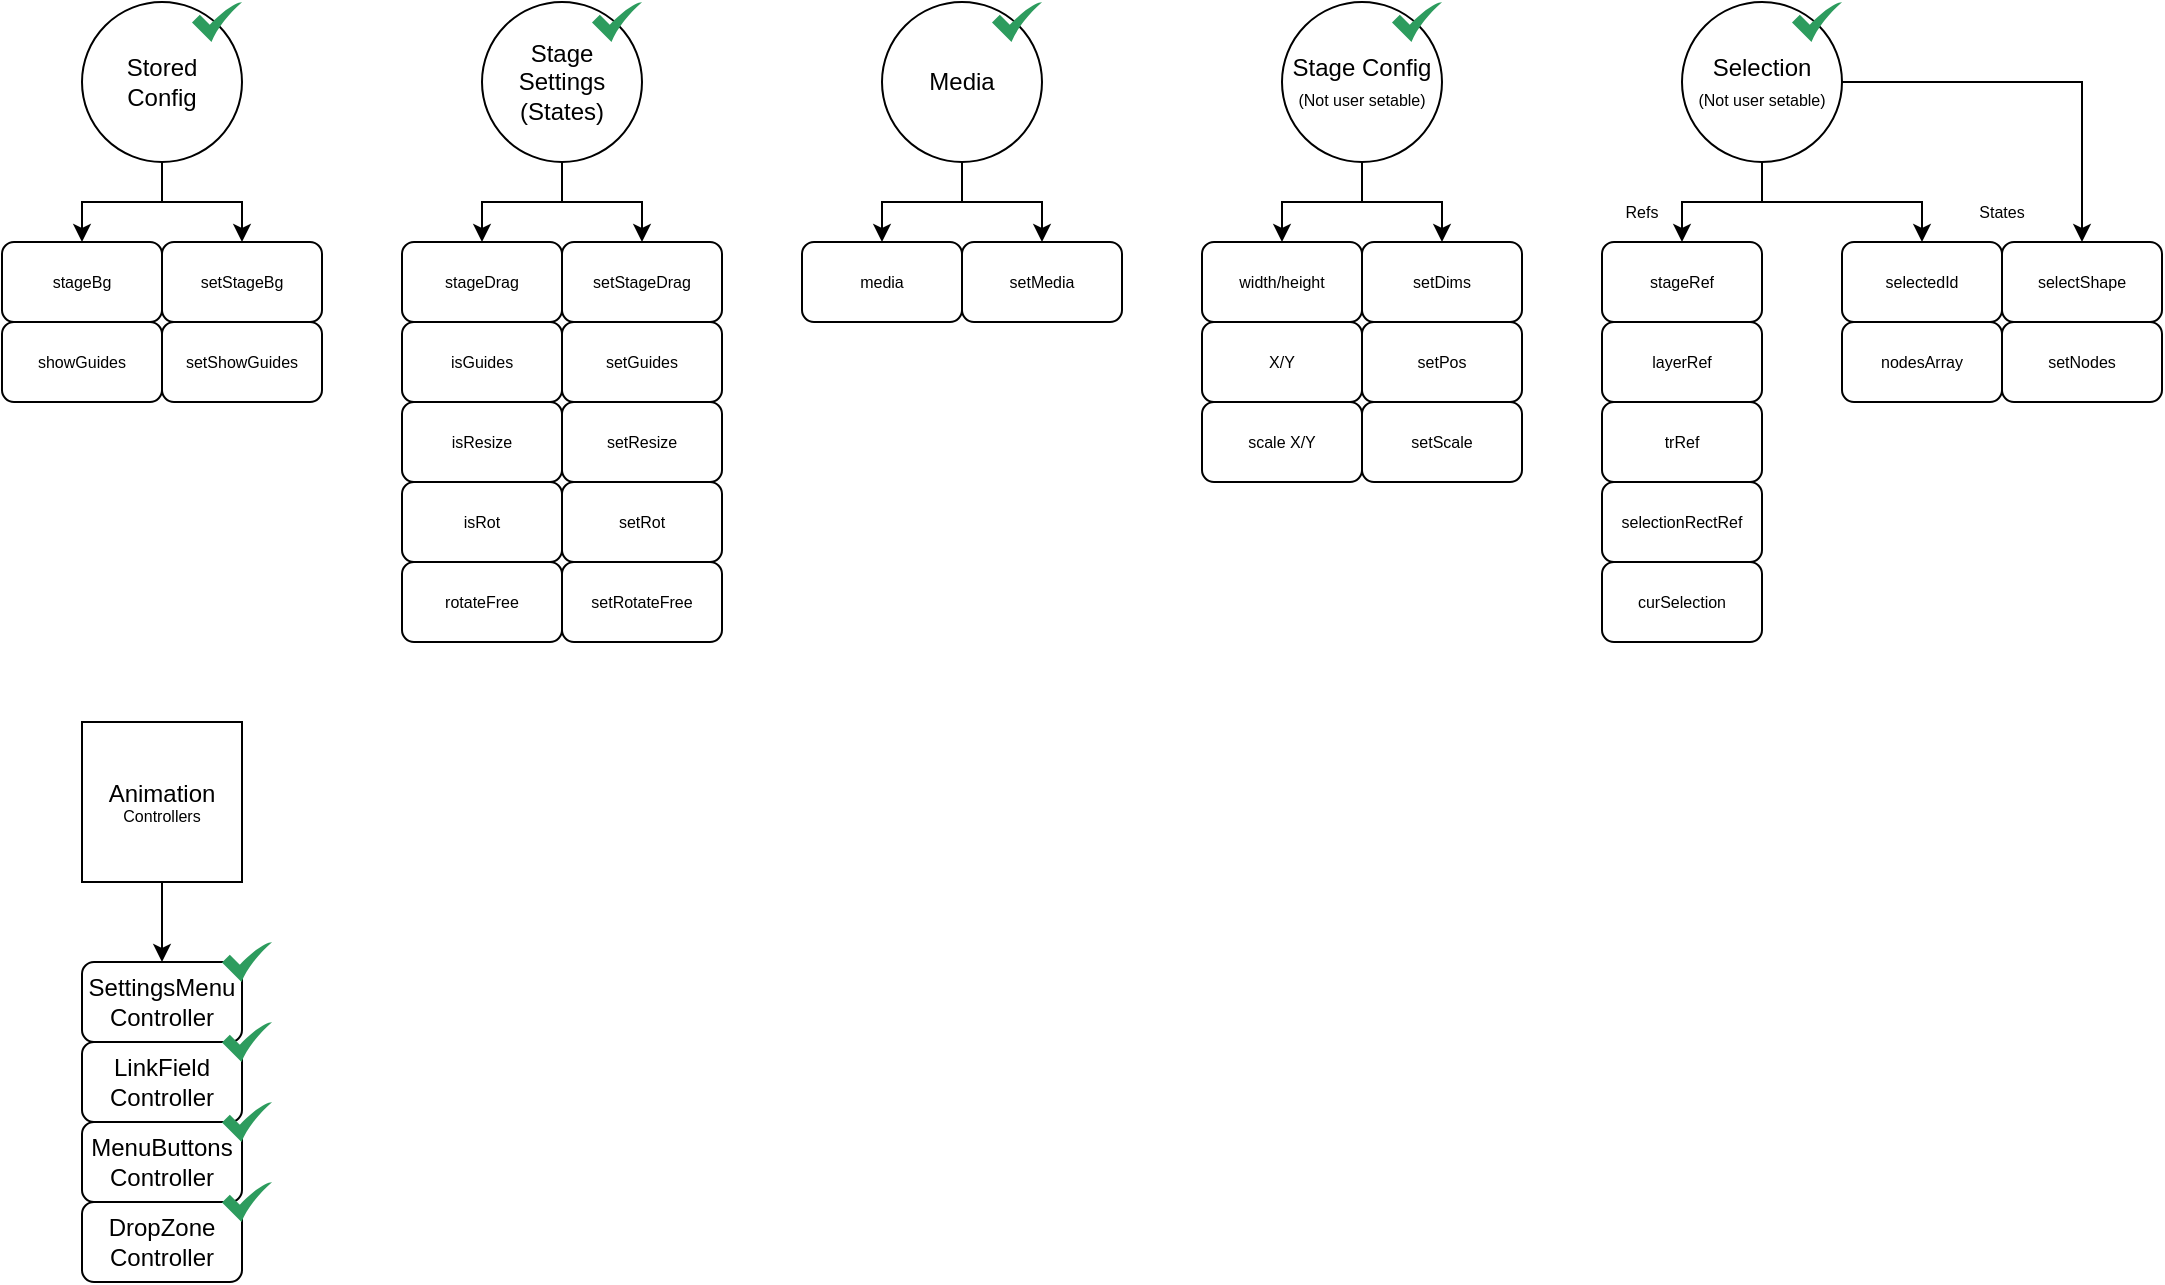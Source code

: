 <mxfile>
    <diagram id="p5CkuB5yCoUadyFJ2r1V" name="Page-1">
        <mxGraphModel dx="660" dy="614" grid="1" gridSize="10" guides="1" tooltips="1" connect="1" arrows="1" fold="1" page="0" pageScale="1" pageWidth="850" pageHeight="1100" background="none" math="0" shadow="0">
            <root>
                <mxCell id="0"/>
                <mxCell id="1" parent="0"/>
                <mxCell id="afoW45hHxaWLcfI0gZBS-33" style="edgeStyle=orthogonalEdgeStyle;rounded=0;orthogonalLoop=1;jettySize=auto;html=1;entryX=0.5;entryY=0;entryDx=0;entryDy=0;fontSize=8;" parent="1" source="afoW45hHxaWLcfI0gZBS-1" target="afoW45hHxaWLcfI0gZBS-31" edge="1">
                    <mxGeometry relative="1" as="geometry"/>
                </mxCell>
                <mxCell id="afoW45hHxaWLcfI0gZBS-34" style="edgeStyle=orthogonalEdgeStyle;rounded=0;orthogonalLoop=1;jettySize=auto;html=1;entryX=0.5;entryY=0;entryDx=0;entryDy=0;fontSize=8;" parent="1" source="afoW45hHxaWLcfI0gZBS-1" target="afoW45hHxaWLcfI0gZBS-32" edge="1">
                    <mxGeometry relative="1" as="geometry"/>
                </mxCell>
                <mxCell id="afoW45hHxaWLcfI0gZBS-1" value="Stored&lt;br&gt;Config" style="ellipse;whiteSpace=wrap;html=1;aspect=fixed;" parent="1" vertex="1">
                    <mxGeometry x="40" y="200" width="80" height="80" as="geometry"/>
                </mxCell>
                <mxCell id="afoW45hHxaWLcfI0gZBS-41" style="edgeStyle=orthogonalEdgeStyle;rounded=0;orthogonalLoop=1;jettySize=auto;html=1;entryX=0.5;entryY=0;entryDx=0;entryDy=0;fontSize=8;" parent="1" source="afoW45hHxaWLcfI0gZBS-2" target="afoW45hHxaWLcfI0gZBS-37" edge="1">
                    <mxGeometry relative="1" as="geometry"/>
                </mxCell>
                <mxCell id="afoW45hHxaWLcfI0gZBS-42" style="edgeStyle=orthogonalEdgeStyle;rounded=0;orthogonalLoop=1;jettySize=auto;html=1;entryX=0.5;entryY=0;entryDx=0;entryDy=0;fontSize=8;" parent="1" source="afoW45hHxaWLcfI0gZBS-2" target="afoW45hHxaWLcfI0gZBS-38" edge="1">
                    <mxGeometry relative="1" as="geometry"/>
                </mxCell>
                <mxCell id="afoW45hHxaWLcfI0gZBS-2" value="Stage Settings&lt;br&gt;(States)" style="ellipse;whiteSpace=wrap;html=1;aspect=fixed;" parent="1" vertex="1">
                    <mxGeometry x="240" y="200" width="80" height="80" as="geometry"/>
                </mxCell>
                <mxCell id="afoW45hHxaWLcfI0gZBS-29" style="edgeStyle=orthogonalEdgeStyle;rounded=0;orthogonalLoop=1;jettySize=auto;html=1;entryX=0.5;entryY=0;entryDx=0;entryDy=0;fontSize=8;" parent="1" source="afoW45hHxaWLcfI0gZBS-3" target="afoW45hHxaWLcfI0gZBS-27" edge="1">
                    <mxGeometry relative="1" as="geometry"/>
                </mxCell>
                <mxCell id="afoW45hHxaWLcfI0gZBS-30" style="edgeStyle=orthogonalEdgeStyle;rounded=0;orthogonalLoop=1;jettySize=auto;html=1;entryX=0.5;entryY=0;entryDx=0;entryDy=0;fontSize=8;" parent="1" source="afoW45hHxaWLcfI0gZBS-3" target="afoW45hHxaWLcfI0gZBS-28" edge="1">
                    <mxGeometry relative="1" as="geometry"/>
                </mxCell>
                <mxCell id="afoW45hHxaWLcfI0gZBS-3" value="Media" style="ellipse;whiteSpace=wrap;html=1;aspect=fixed;" parent="1" vertex="1">
                    <mxGeometry x="440" y="200" width="80" height="80" as="geometry"/>
                </mxCell>
                <mxCell id="afoW45hHxaWLcfI0gZBS-56" style="edgeStyle=orthogonalEdgeStyle;rounded=0;orthogonalLoop=1;jettySize=auto;html=1;entryX=0.5;entryY=0;entryDx=0;entryDy=0;fontSize=8;" parent="1" source="afoW45hHxaWLcfI0gZBS-4" target="afoW45hHxaWLcfI0gZBS-49" edge="1">
                    <mxGeometry relative="1" as="geometry"/>
                </mxCell>
                <mxCell id="afoW45hHxaWLcfI0gZBS-57" style="edgeStyle=orthogonalEdgeStyle;rounded=0;orthogonalLoop=1;jettySize=auto;html=1;entryX=0.5;entryY=0;entryDx=0;entryDy=0;fontSize=8;" parent="1" source="afoW45hHxaWLcfI0gZBS-4" target="afoW45hHxaWLcfI0gZBS-50" edge="1">
                    <mxGeometry relative="1" as="geometry"/>
                </mxCell>
                <mxCell id="afoW45hHxaWLcfI0gZBS-4" value="Stage Config &lt;font style=&quot;font-size: 8px&quot;&gt;(Not user setable)&lt;/font&gt;" style="ellipse;whiteSpace=wrap;html=1;aspect=fixed;" parent="1" vertex="1">
                    <mxGeometry x="640" y="200" width="80" height="80" as="geometry"/>
                </mxCell>
                <mxCell id="afoW45hHxaWLcfI0gZBS-27" value="media" style="rounded=1;whiteSpace=wrap;html=1;fontSize=8;" parent="1" vertex="1">
                    <mxGeometry x="400" y="320" width="80" height="40" as="geometry"/>
                </mxCell>
                <mxCell id="afoW45hHxaWLcfI0gZBS-28" value="setMedia" style="rounded=1;whiteSpace=wrap;html=1;fontSize=8;" parent="1" vertex="1">
                    <mxGeometry x="480" y="320" width="80" height="40" as="geometry"/>
                </mxCell>
                <mxCell id="afoW45hHxaWLcfI0gZBS-31" value="stageBg" style="rounded=1;whiteSpace=wrap;html=1;fontSize=8;" parent="1" vertex="1">
                    <mxGeometry y="320" width="80" height="40" as="geometry"/>
                </mxCell>
                <mxCell id="afoW45hHxaWLcfI0gZBS-32" value="setStageBg" style="rounded=1;whiteSpace=wrap;html=1;fontSize=8;" parent="1" vertex="1">
                    <mxGeometry x="80" y="320" width="80" height="40" as="geometry"/>
                </mxCell>
                <mxCell id="afoW45hHxaWLcfI0gZBS-35" value="showGuides" style="rounded=1;whiteSpace=wrap;html=1;fontSize=8;" parent="1" vertex="1">
                    <mxGeometry y="360" width="80" height="40" as="geometry"/>
                </mxCell>
                <mxCell id="afoW45hHxaWLcfI0gZBS-36" value="setShowGuides" style="rounded=1;whiteSpace=wrap;html=1;fontSize=8;" parent="1" vertex="1">
                    <mxGeometry x="80" y="360" width="80" height="40" as="geometry"/>
                </mxCell>
                <mxCell id="afoW45hHxaWLcfI0gZBS-37" value="stageDrag" style="rounded=1;whiteSpace=wrap;html=1;fontSize=8;" parent="1" vertex="1">
                    <mxGeometry x="200" y="320" width="80" height="40" as="geometry"/>
                </mxCell>
                <mxCell id="afoW45hHxaWLcfI0gZBS-38" value="setStageDrag" style="rounded=1;whiteSpace=wrap;html=1;fontSize=8;" parent="1" vertex="1">
                    <mxGeometry x="280" y="320" width="80" height="40" as="geometry"/>
                </mxCell>
                <mxCell id="afoW45hHxaWLcfI0gZBS-39" value="isGuides" style="rounded=1;whiteSpace=wrap;html=1;fontSize=8;" parent="1" vertex="1">
                    <mxGeometry x="200" y="360" width="80" height="40" as="geometry"/>
                </mxCell>
                <mxCell id="afoW45hHxaWLcfI0gZBS-40" value="setGuides" style="rounded=1;whiteSpace=wrap;html=1;fontSize=8;" parent="1" vertex="1">
                    <mxGeometry x="280" y="360" width="80" height="40" as="geometry"/>
                </mxCell>
                <mxCell id="afoW45hHxaWLcfI0gZBS-43" value="isResize" style="rounded=1;whiteSpace=wrap;html=1;fontSize=8;" parent="1" vertex="1">
                    <mxGeometry x="200" y="400" width="80" height="40" as="geometry"/>
                </mxCell>
                <mxCell id="afoW45hHxaWLcfI0gZBS-44" value="setResize" style="rounded=1;whiteSpace=wrap;html=1;fontSize=8;" parent="1" vertex="1">
                    <mxGeometry x="280" y="400" width="80" height="40" as="geometry"/>
                </mxCell>
                <mxCell id="afoW45hHxaWLcfI0gZBS-45" value="isRot" style="rounded=1;whiteSpace=wrap;html=1;fontSize=8;" parent="1" vertex="1">
                    <mxGeometry x="200" y="440" width="80" height="40" as="geometry"/>
                </mxCell>
                <mxCell id="afoW45hHxaWLcfI0gZBS-46" value="setRot" style="rounded=1;whiteSpace=wrap;html=1;fontSize=8;" parent="1" vertex="1">
                    <mxGeometry x="280" y="440" width="80" height="40" as="geometry"/>
                </mxCell>
                <mxCell id="afoW45hHxaWLcfI0gZBS-47" value="rotateFree" style="rounded=1;whiteSpace=wrap;html=1;fontSize=8;" parent="1" vertex="1">
                    <mxGeometry x="200" y="480" width="80" height="40" as="geometry"/>
                </mxCell>
                <mxCell id="afoW45hHxaWLcfI0gZBS-48" value="setRotateFree" style="rounded=1;whiteSpace=wrap;html=1;fontSize=8;" parent="1" vertex="1">
                    <mxGeometry x="280" y="480" width="80" height="40" as="geometry"/>
                </mxCell>
                <mxCell id="afoW45hHxaWLcfI0gZBS-49" value="width/height" style="rounded=1;whiteSpace=wrap;html=1;fontSize=8;" parent="1" vertex="1">
                    <mxGeometry x="600" y="320" width="80" height="40" as="geometry"/>
                </mxCell>
                <mxCell id="afoW45hHxaWLcfI0gZBS-50" value="setDims" style="rounded=1;whiteSpace=wrap;html=1;fontSize=8;" parent="1" vertex="1">
                    <mxGeometry x="680" y="320" width="80" height="40" as="geometry"/>
                </mxCell>
                <mxCell id="afoW45hHxaWLcfI0gZBS-51" value="X/Y" style="rounded=1;whiteSpace=wrap;html=1;fontSize=8;" parent="1" vertex="1">
                    <mxGeometry x="600" y="360" width="80" height="40" as="geometry"/>
                </mxCell>
                <mxCell id="afoW45hHxaWLcfI0gZBS-52" value="setPos" style="rounded=1;whiteSpace=wrap;html=1;fontSize=8;" parent="1" vertex="1">
                    <mxGeometry x="680" y="360" width="80" height="40" as="geometry"/>
                </mxCell>
                <mxCell id="afoW45hHxaWLcfI0gZBS-53" value="scale X/Y" style="rounded=1;whiteSpace=wrap;html=1;fontSize=8;" parent="1" vertex="1">
                    <mxGeometry x="600" y="400" width="80" height="40" as="geometry"/>
                </mxCell>
                <mxCell id="afoW45hHxaWLcfI0gZBS-54" value="setScale" style="rounded=1;whiteSpace=wrap;html=1;fontSize=8;" parent="1" vertex="1">
                    <mxGeometry x="680" y="400" width="80" height="40" as="geometry"/>
                </mxCell>
                <mxCell id="afoW45hHxaWLcfI0gZBS-58" value="" style="sketch=0;html=1;aspect=fixed;strokeColor=none;shadow=0;align=center;verticalAlign=top;fillColor=#2D9C5E;shape=mxgraph.gcp2.check;fontSize=8;" parent="1" vertex="1">
                    <mxGeometry x="95" y="200" width="25" height="20" as="geometry"/>
                </mxCell>
                <mxCell id="afoW45hHxaWLcfI0gZBS-59" value="" style="sketch=0;html=1;aspect=fixed;strokeColor=none;shadow=0;align=center;verticalAlign=top;fillColor=#2D9C5E;shape=mxgraph.gcp2.check;fontSize=8;" parent="1" vertex="1">
                    <mxGeometry x="495" y="200" width="25" height="20" as="geometry"/>
                </mxCell>
                <mxCell id="afoW45hHxaWLcfI0gZBS-60" value="" style="sketch=0;html=1;aspect=fixed;strokeColor=none;shadow=0;align=center;verticalAlign=top;fillColor=#2D9C5E;shape=mxgraph.gcp2.check;fontSize=8;" parent="1" vertex="1">
                    <mxGeometry x="695" y="200" width="25" height="20" as="geometry"/>
                </mxCell>
                <mxCell id="afoW45hHxaWLcfI0gZBS-61" value="" style="sketch=0;html=1;aspect=fixed;strokeColor=none;shadow=0;align=center;verticalAlign=top;fillColor=#2D9C5E;shape=mxgraph.gcp2.check;fontSize=8;" parent="1" vertex="1">
                    <mxGeometry x="295" y="200" width="25" height="20" as="geometry"/>
                </mxCell>
                <mxCell id="afoW45hHxaWLcfI0gZBS-67" style="edgeStyle=orthogonalEdgeStyle;rounded=0;orthogonalLoop=1;jettySize=auto;html=1;entryX=0.5;entryY=0;entryDx=0;entryDy=0;fontSize=12;" parent="1" source="afoW45hHxaWLcfI0gZBS-62" target="afoW45hHxaWLcfI0gZBS-66" edge="1">
                    <mxGeometry relative="1" as="geometry"/>
                </mxCell>
                <mxCell id="afoW45hHxaWLcfI0gZBS-62" value="&lt;span style=&quot;font-size: 12px&quot;&gt;Animation&lt;br&gt;&lt;/span&gt;Controllers" style="rounded=0;whiteSpace=wrap;html=1;fontSize=8;" parent="1" vertex="1">
                    <mxGeometry x="40" y="560" width="80" height="80" as="geometry"/>
                </mxCell>
                <mxCell id="afoW45hHxaWLcfI0gZBS-63" value="LinkField Controller" style="rounded=1;whiteSpace=wrap;html=1;fontSize=12;" parent="1" vertex="1">
                    <mxGeometry x="40" y="720" width="80" height="40" as="geometry"/>
                </mxCell>
                <mxCell id="afoW45hHxaWLcfI0gZBS-64" value="MenuButtons&lt;br&gt;Controller" style="rounded=1;whiteSpace=wrap;html=1;fontSize=12;" parent="1" vertex="1">
                    <mxGeometry x="40" y="760" width="80" height="40" as="geometry"/>
                </mxCell>
                <mxCell id="afoW45hHxaWLcfI0gZBS-65" value="DropZone&lt;br&gt;Controller" style="rounded=1;whiteSpace=wrap;html=1;fontSize=12;" parent="1" vertex="1">
                    <mxGeometry x="40" y="800" width="80" height="40" as="geometry"/>
                </mxCell>
                <mxCell id="afoW45hHxaWLcfI0gZBS-66" value="SettingsMenu&lt;br&gt;Controller" style="rounded=1;whiteSpace=wrap;html=1;fontSize=12;" parent="1" vertex="1">
                    <mxGeometry x="40" y="680" width="80" height="40" as="geometry"/>
                </mxCell>
                <mxCell id="afoW45hHxaWLcfI0gZBS-76" value="" style="sketch=0;html=1;aspect=fixed;strokeColor=none;shadow=0;align=center;verticalAlign=top;fillColor=#2D9C5E;shape=mxgraph.gcp2.check;fontSize=8;" parent="1" vertex="1">
                    <mxGeometry x="110" y="670" width="25" height="20" as="geometry"/>
                </mxCell>
                <mxCell id="afoW45hHxaWLcfI0gZBS-77" value="" style="sketch=0;html=1;aspect=fixed;strokeColor=none;shadow=0;align=center;verticalAlign=top;fillColor=#2D9C5E;shape=mxgraph.gcp2.check;fontSize=8;" parent="1" vertex="1">
                    <mxGeometry x="110" y="710" width="25" height="20" as="geometry"/>
                </mxCell>
                <mxCell id="afoW45hHxaWLcfI0gZBS-80" style="edgeStyle=orthogonalEdgeStyle;rounded=0;orthogonalLoop=1;jettySize=auto;html=1;entryX=0.5;entryY=0;entryDx=0;entryDy=0;fontSize=8;" parent="1" source="afoW45hHxaWLcfI0gZBS-82" target="afoW45hHxaWLcfI0gZBS-83" edge="1">
                    <mxGeometry relative="1" as="geometry"/>
                </mxCell>
                <mxCell id="afoW45hHxaWLcfI0gZBS-81" style="edgeStyle=orthogonalEdgeStyle;rounded=0;orthogonalLoop=1;jettySize=auto;html=1;entryX=0.5;entryY=0;entryDx=0;entryDy=0;fontSize=8;" parent="1" source="afoW45hHxaWLcfI0gZBS-82" target="afoW45hHxaWLcfI0gZBS-84" edge="1">
                    <mxGeometry relative="1" as="geometry"/>
                </mxCell>
                <mxCell id="afoW45hHxaWLcfI0gZBS-91" style="edgeStyle=orthogonalEdgeStyle;rounded=0;orthogonalLoop=1;jettySize=auto;html=1;entryX=0.5;entryY=0;entryDx=0;entryDy=0;fontSize=8;" parent="1" source="afoW45hHxaWLcfI0gZBS-82" target="afoW45hHxaWLcfI0gZBS-89" edge="1">
                    <mxGeometry relative="1" as="geometry"/>
                </mxCell>
                <mxCell id="afoW45hHxaWLcfI0gZBS-82" value="Selection&lt;br&gt;&lt;font style=&quot;font-size: 8px&quot;&gt;(Not user setable)&lt;/font&gt;" style="ellipse;whiteSpace=wrap;html=1;aspect=fixed;" parent="1" vertex="1">
                    <mxGeometry x="840" y="200" width="80" height="80" as="geometry"/>
                </mxCell>
                <mxCell id="afoW45hHxaWLcfI0gZBS-83" value="selectedId" style="rounded=1;whiteSpace=wrap;html=1;fontSize=8;" parent="1" vertex="1">
                    <mxGeometry x="920" y="320" width="80" height="40" as="geometry"/>
                </mxCell>
                <mxCell id="afoW45hHxaWLcfI0gZBS-84" value="selectShape" style="rounded=1;whiteSpace=wrap;html=1;fontSize=8;" parent="1" vertex="1">
                    <mxGeometry x="1000" y="320" width="80" height="40" as="geometry"/>
                </mxCell>
                <mxCell id="afoW45hHxaWLcfI0gZBS-85" value="nodesArray" style="rounded=1;whiteSpace=wrap;html=1;fontSize=8;" parent="1" vertex="1">
                    <mxGeometry x="920" y="360" width="80" height="40" as="geometry"/>
                </mxCell>
                <mxCell id="afoW45hHxaWLcfI0gZBS-86" value="setNodes" style="rounded=1;whiteSpace=wrap;html=1;fontSize=8;" parent="1" vertex="1">
                    <mxGeometry x="1000" y="360" width="80" height="40" as="geometry"/>
                </mxCell>
                <mxCell id="afoW45hHxaWLcfI0gZBS-87" value="States" style="text;html=1;strokeColor=none;fillColor=none;align=center;verticalAlign=middle;whiteSpace=wrap;rounded=0;fontSize=8;" parent="1" vertex="1">
                    <mxGeometry x="970" y="290" width="60" height="30" as="geometry"/>
                </mxCell>
                <mxCell id="afoW45hHxaWLcfI0gZBS-89" value="stageRef" style="rounded=1;whiteSpace=wrap;html=1;fontSize=8;" parent="1" vertex="1">
                    <mxGeometry x="800" y="320" width="80" height="40" as="geometry"/>
                </mxCell>
                <mxCell id="afoW45hHxaWLcfI0gZBS-92" value="Refs" style="text;html=1;strokeColor=none;fillColor=none;align=center;verticalAlign=middle;whiteSpace=wrap;rounded=0;fontSize=8;" parent="1" vertex="1">
                    <mxGeometry x="800" y="290" width="40" height="30" as="geometry"/>
                </mxCell>
                <mxCell id="afoW45hHxaWLcfI0gZBS-93" value="layerRef" style="rounded=1;whiteSpace=wrap;html=1;fontSize=8;" parent="1" vertex="1">
                    <mxGeometry x="800" y="360" width="80" height="40" as="geometry"/>
                </mxCell>
                <mxCell id="afoW45hHxaWLcfI0gZBS-94" value="trRef" style="rounded=1;whiteSpace=wrap;html=1;fontSize=8;" parent="1" vertex="1">
                    <mxGeometry x="800" y="400" width="80" height="40" as="geometry"/>
                </mxCell>
                <mxCell id="afoW45hHxaWLcfI0gZBS-95" value="selectionRectRef" style="rounded=1;whiteSpace=wrap;html=1;fontSize=8;" parent="1" vertex="1">
                    <mxGeometry x="800" y="440" width="80" height="40" as="geometry"/>
                </mxCell>
                <mxCell id="afoW45hHxaWLcfI0gZBS-96" value="curSelection" style="rounded=1;whiteSpace=wrap;html=1;fontSize=8;" parent="1" vertex="1">
                    <mxGeometry x="800" y="480" width="80" height="40" as="geometry"/>
                </mxCell>
                <mxCell id="afoW45hHxaWLcfI0gZBS-97" value="" style="sketch=0;html=1;aspect=fixed;strokeColor=none;shadow=0;align=center;verticalAlign=top;fillColor=#2D9C5E;shape=mxgraph.gcp2.check;fontSize=8;" parent="1" vertex="1">
                    <mxGeometry x="895" y="200" width="25" height="20" as="geometry"/>
                </mxCell>
                <mxCell id="afoW45hHxaWLcfI0gZBS-99" value="" style="sketch=0;html=1;aspect=fixed;strokeColor=none;shadow=0;align=center;verticalAlign=top;fillColor=#2D9C5E;shape=mxgraph.gcp2.check;fontSize=8;" parent="1" vertex="1">
                    <mxGeometry x="110" y="750" width="25" height="20" as="geometry"/>
                </mxCell>
                <mxCell id="afoW45hHxaWLcfI0gZBS-101" value="" style="sketch=0;html=1;aspect=fixed;strokeColor=none;shadow=0;align=center;verticalAlign=top;fillColor=#2D9C5E;shape=mxgraph.gcp2.check;fontSize=8;" parent="1" vertex="1">
                    <mxGeometry x="110" y="790" width="25" height="20" as="geometry"/>
                </mxCell>
            </root>
        </mxGraphModel>
    </diagram>
</mxfile>